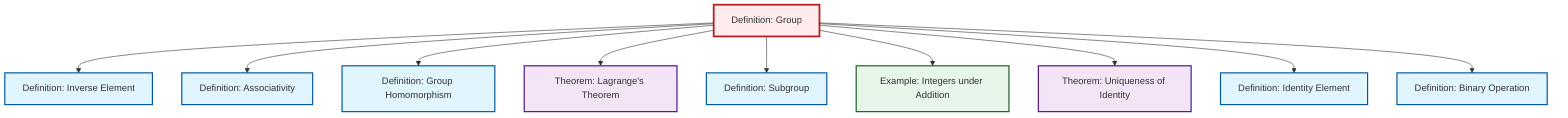 graph TD
    classDef definition fill:#e1f5fe,stroke:#01579b,stroke-width:2px
    classDef theorem fill:#f3e5f5,stroke:#4a148c,stroke-width:2px
    classDef axiom fill:#fff3e0,stroke:#e65100,stroke-width:2px
    classDef example fill:#e8f5e9,stroke:#1b5e20,stroke-width:2px
    classDef current fill:#ffebee,stroke:#b71c1c,stroke-width:3px
    def-homomorphism["Definition: Group Homomorphism"]:::definition
    def-subgroup["Definition: Subgroup"]:::definition
    def-inverse-element["Definition: Inverse Element"]:::definition
    def-binary-operation["Definition: Binary Operation"]:::definition
    ex-integers-addition["Example: Integers under Addition"]:::example
    thm-unique-identity["Theorem: Uniqueness of Identity"]:::theorem
    def-group-example["Definition: Group"]:::definition
    thm-lagrange["Theorem: Lagrange's Theorem"]:::theorem
    def-identity-element["Definition: Identity Element"]:::definition
    def-associativity["Definition: Associativity"]:::definition
    def-group-example --> def-inverse-element
    def-group-example --> def-associativity
    def-group-example --> def-homomorphism
    def-group-example --> thm-lagrange
    def-group-example --> def-subgroup
    def-group-example --> ex-integers-addition
    def-group-example --> thm-unique-identity
    def-group-example --> def-identity-element
    def-group-example --> def-binary-operation
    class def-group-example current